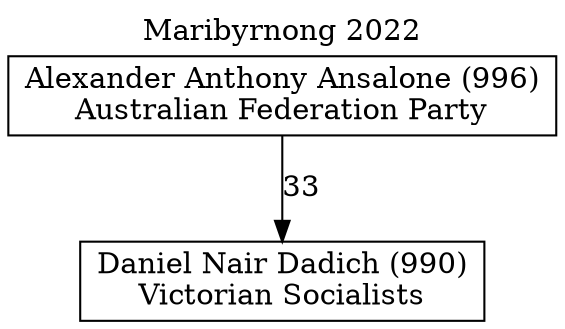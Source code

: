 // House preference flow
digraph "Daniel Nair Dadich (990)_Maribyrnong_2022" {
	graph [label="Maribyrnong 2022" labelloc=t mclimit=10]
	node [shape=box]
	"Daniel Nair Dadich (990)" [label="Daniel Nair Dadich (990)
Victorian Socialists"]
	"Alexander Anthony Ansalone (996)" [label="Alexander Anthony Ansalone (996)
Australian Federation Party"]
	"Alexander Anthony Ansalone (996)" -> "Daniel Nair Dadich (990)" [label=33]
}

